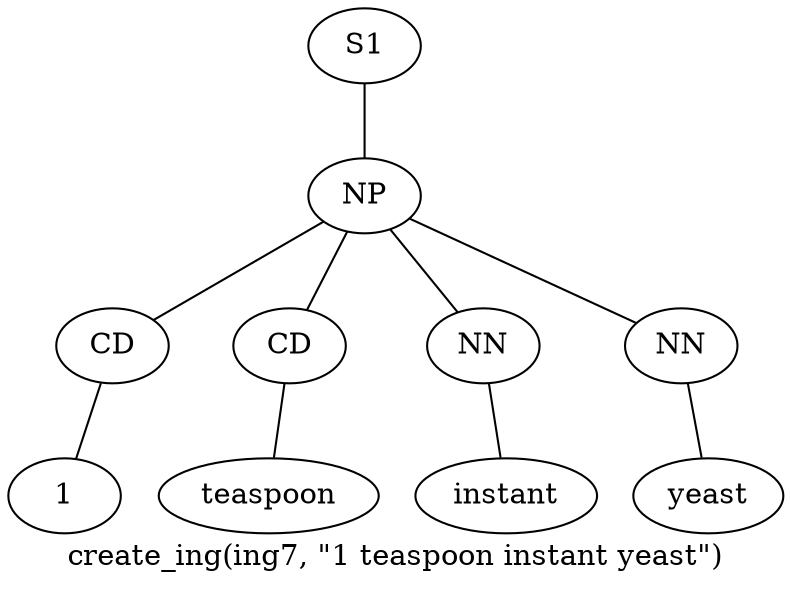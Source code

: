 graph SyntaxGraph {
	label = "create_ing(ing7, \"1 teaspoon instant yeast\")";
	Node0 [label="S1"];
	Node1 [label="NP"];
	Node2 [label="CD"];
	Node3 [label="1"];
	Node4 [label="CD"];
	Node5 [label="teaspoon"];
	Node6 [label="NN"];
	Node7 [label="instant"];
	Node8 [label="NN"];
	Node9 [label="yeast"];

	Node0 -- Node1;
	Node1 -- Node2;
	Node1 -- Node4;
	Node1 -- Node6;
	Node1 -- Node8;
	Node2 -- Node3;
	Node4 -- Node5;
	Node6 -- Node7;
	Node8 -- Node9;
}
